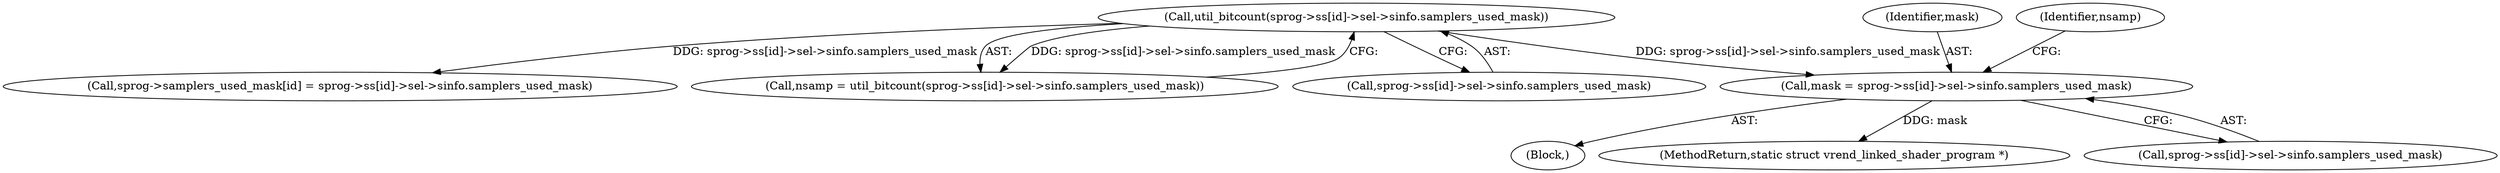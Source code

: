 digraph "0_virglrenderer_a2f12a1b0f95b13b6f8dc3d05d7b74b4386394e4@pointer" {
"1000557" [label="(Call,mask = sprog->ss[id]->sel->sinfo.samplers_used_mask)"];
"1000573" [label="(Call,util_bitcount(sprog->ss[id]->sel->sinfo.samplers_used_mask))"];
"1000555" [label="(Block,)"];
"1000784" [label="(Call,sprog->samplers_used_mask[id] = sprog->ss[id]->sel->sinfo.samplers_used_mask)"];
"1000558" [label="(Identifier,mask)"];
"1000572" [label="(Identifier,nsamp)"];
"1001107" [label="(MethodReturn,static struct vrend_linked_shader_program *)"];
"1000573" [label="(Call,util_bitcount(sprog->ss[id]->sel->sinfo.samplers_used_mask))"];
"1000559" [label="(Call,sprog->ss[id]->sel->sinfo.samplers_used_mask)"];
"1000571" [label="(Call,nsamp = util_bitcount(sprog->ss[id]->sel->sinfo.samplers_used_mask))"];
"1000574" [label="(Call,sprog->ss[id]->sel->sinfo.samplers_used_mask)"];
"1000557" [label="(Call,mask = sprog->ss[id]->sel->sinfo.samplers_used_mask)"];
"1000557" -> "1000555"  [label="AST: "];
"1000557" -> "1000559"  [label="CFG: "];
"1000558" -> "1000557"  [label="AST: "];
"1000559" -> "1000557"  [label="AST: "];
"1000572" -> "1000557"  [label="CFG: "];
"1000557" -> "1001107"  [label="DDG: mask"];
"1000573" -> "1000557"  [label="DDG: sprog->ss[id]->sel->sinfo.samplers_used_mask"];
"1000573" -> "1000571"  [label="AST: "];
"1000573" -> "1000574"  [label="CFG: "];
"1000574" -> "1000573"  [label="AST: "];
"1000571" -> "1000573"  [label="CFG: "];
"1000573" -> "1000571"  [label="DDG: sprog->ss[id]->sel->sinfo.samplers_used_mask"];
"1000573" -> "1000784"  [label="DDG: sprog->ss[id]->sel->sinfo.samplers_used_mask"];
}
